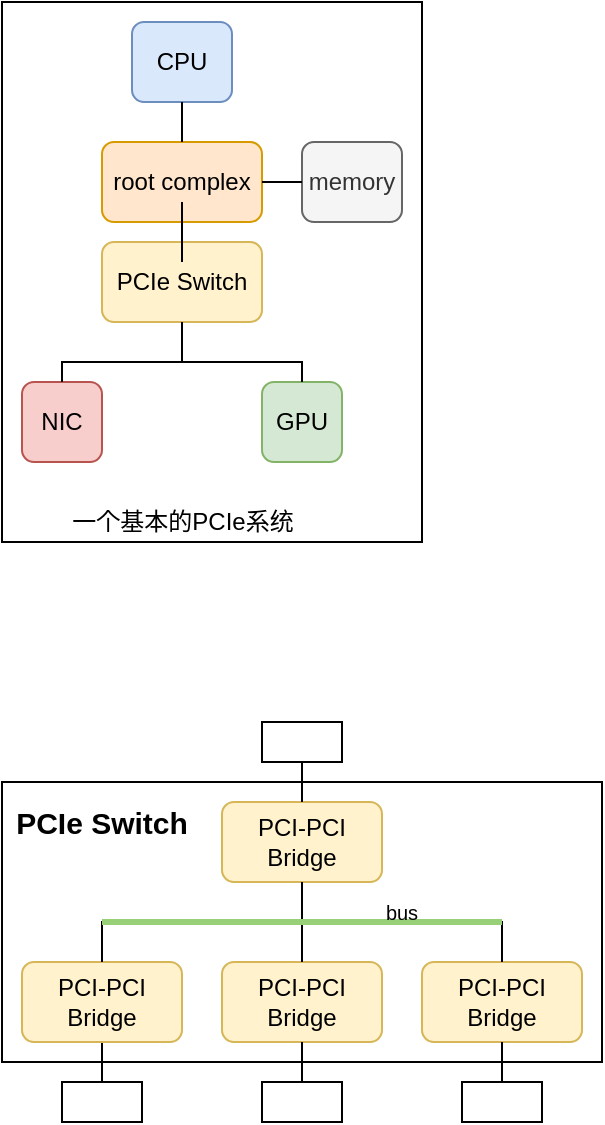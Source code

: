 <mxfile version="14.5.1" type="device" pages="2"><diagram id="oH4Rfnx1sJ8p4FqpzYej" name="CPU"><mxGraphModel dx="1074" dy="867" grid="1" gridSize="10" guides="1" tooltips="1" connect="1" arrows="1" fold="1" page="1" pageScale="1" pageWidth="827" pageHeight="1169" math="0" shadow="0"><root><mxCell id="0"/><mxCell id="1" parent="0"/><mxCell id="hS6G_CfjBVah5o98hhYs-15" value="" style="group" parent="1" vertex="1" connectable="0"><mxGeometry x="40" y="70" width="210" height="270" as="geometry"/></mxCell><mxCell id="hS6G_CfjBVah5o98hhYs-14" value="" style="rounded=0;whiteSpace=wrap;html=1;fontSize=10;align=left;" parent="hS6G_CfjBVah5o98hhYs-15" vertex="1"><mxGeometry width="210" height="270" as="geometry"/></mxCell><mxCell id="hS6G_CfjBVah5o98hhYs-1" value="CPU" style="rounded=1;whiteSpace=wrap;html=1;fillColor=#dae8fc;strokeColor=#6c8ebf;" parent="hS6G_CfjBVah5o98hhYs-15" vertex="1"><mxGeometry x="65" y="10" width="50" height="40" as="geometry"/></mxCell><mxCell id="hS6G_CfjBVah5o98hhYs-2" value="root complex" style="rounded=1;whiteSpace=wrap;html=1;fillColor=#ffe6cc;strokeColor=#d79b00;" parent="hS6G_CfjBVah5o98hhYs-15" vertex="1"><mxGeometry x="50" y="70" width="80" height="40" as="geometry"/></mxCell><mxCell id="hS6G_CfjBVah5o98hhYs-7" style="edgeStyle=orthogonalEdgeStyle;rounded=0;orthogonalLoop=1;jettySize=auto;html=1;entryX=0.5;entryY=0;entryDx=0;entryDy=0;endArrow=none;endFill=0;exitX=0.5;exitY=1;exitDx=0;exitDy=0;" parent="hS6G_CfjBVah5o98hhYs-15" source="hS6G_CfjBVah5o98hhYs-1" target="hS6G_CfjBVah5o98hhYs-2" edge="1"><mxGeometry relative="1" as="geometry"><mxPoint x="90" y="60" as="sourcePoint"/></mxGeometry></mxCell><mxCell id="hS6G_CfjBVah5o98hhYs-3" value="memory" style="rounded=1;whiteSpace=wrap;html=1;fillColor=#f5f5f5;strokeColor=#666666;fontColor=#333333;" parent="hS6G_CfjBVah5o98hhYs-15" vertex="1"><mxGeometry x="150" y="70" width="50" height="40" as="geometry"/></mxCell><mxCell id="hS6G_CfjBVah5o98hhYs-8" style="edgeStyle=orthogonalEdgeStyle;rounded=0;orthogonalLoop=1;jettySize=auto;html=1;entryX=0;entryY=0.5;entryDx=0;entryDy=0;endArrow=none;endFill=0;" parent="hS6G_CfjBVah5o98hhYs-15" source="hS6G_CfjBVah5o98hhYs-2" target="hS6G_CfjBVah5o98hhYs-3" edge="1"><mxGeometry relative="1" as="geometry"/></mxCell><mxCell id="hS6G_CfjBVah5o98hhYs-4" value="PCIe Switch" style="rounded=1;whiteSpace=wrap;html=1;fillColor=#fff2cc;strokeColor=#d6b656;" parent="hS6G_CfjBVah5o98hhYs-15" vertex="1"><mxGeometry x="50" y="120" width="80" height="40" as="geometry"/></mxCell><mxCell id="hS6G_CfjBVah5o98hhYs-9" style="edgeStyle=orthogonalEdgeStyle;rounded=0;orthogonalLoop=1;jettySize=auto;html=1;entryX=0.5;entryY=0;entryDx=0;entryDy=0;endArrow=none;endFill=0;" parent="hS6G_CfjBVah5o98hhYs-15" source="hS6G_CfjBVah5o98hhYs-2" target="hS6G_CfjBVah5o98hhYs-4" edge="1"><mxGeometry relative="1" as="geometry"/></mxCell><mxCell id="hS6G_CfjBVah5o98hhYs-5" value="NIC" style="rounded=1;whiteSpace=wrap;html=1;fillColor=#f8cecc;strokeColor=#b85450;" parent="hS6G_CfjBVah5o98hhYs-15" vertex="1"><mxGeometry x="10" y="190" width="40" height="40" as="geometry"/></mxCell><mxCell id="hS6G_CfjBVah5o98hhYs-11" style="edgeStyle=orthogonalEdgeStyle;rounded=0;orthogonalLoop=1;jettySize=auto;html=1;entryX=0.5;entryY=0;entryDx=0;entryDy=0;endArrow=none;endFill=0;" parent="hS6G_CfjBVah5o98hhYs-15" source="hS6G_CfjBVah5o98hhYs-4" target="hS6G_CfjBVah5o98hhYs-5" edge="1"><mxGeometry relative="1" as="geometry"><Array as="points"><mxPoint x="90" y="180"/><mxPoint x="30" y="180"/></Array></mxGeometry></mxCell><mxCell id="hS6G_CfjBVah5o98hhYs-6" value="GPU" style="rounded=1;whiteSpace=wrap;html=1;fillColor=#d5e8d4;strokeColor=#82b366;" parent="hS6G_CfjBVah5o98hhYs-15" vertex="1"><mxGeometry x="130" y="190" width="40" height="40" as="geometry"/></mxCell><mxCell id="hS6G_CfjBVah5o98hhYs-10" style="edgeStyle=orthogonalEdgeStyle;rounded=0;orthogonalLoop=1;jettySize=auto;html=1;endArrow=none;endFill=0;" parent="hS6G_CfjBVah5o98hhYs-15" source="hS6G_CfjBVah5o98hhYs-4" target="hS6G_CfjBVah5o98hhYs-6" edge="1"><mxGeometry relative="1" as="geometry"><Array as="points"><mxPoint x="90" y="180"/><mxPoint x="150" y="180"/></Array></mxGeometry></mxCell><mxCell id="hS6G_CfjBVah5o98hhYs-12" value="一个基本的PCIe系统" style="text;html=1;strokeColor=none;fillColor=none;align=center;verticalAlign=middle;whiteSpace=wrap;rounded=0;" parent="hS6G_CfjBVah5o98hhYs-15" vertex="1"><mxGeometry x="27.5" y="250" width="125" height="20" as="geometry"/></mxCell><mxCell id="hS6G_CfjBVah5o98hhYs-39" value="" style="group" parent="1" vertex="1" connectable="0"><mxGeometry x="40" y="430" width="300" height="200" as="geometry"/></mxCell><mxCell id="hS6G_CfjBVah5o98hhYs-37" value="" style="rounded=0;whiteSpace=wrap;html=1;fontSize=10;align=left;" parent="hS6G_CfjBVah5o98hhYs-39" vertex="1"><mxGeometry y="30" width="300" height="140" as="geometry"/></mxCell><mxCell id="hS6G_CfjBVah5o98hhYs-33" style="edgeStyle=orthogonalEdgeStyle;rounded=0;orthogonalLoop=1;jettySize=auto;html=1;endArrow=none;endFill=0;strokeWidth=1;fontSize=10;" parent="hS6G_CfjBVah5o98hhYs-39" source="hS6G_CfjBVah5o98hhYs-17" edge="1"><mxGeometry relative="1" as="geometry"><mxPoint x="50" y="170" as="targetPoint"/></mxGeometry></mxCell><mxCell id="hS6G_CfjBVah5o98hhYs-17" value="PCI-PCI&lt;br&gt;Bridge" style="rounded=1;whiteSpace=wrap;html=1;fillColor=#fff2cc;strokeColor=#d6b656;" parent="hS6G_CfjBVah5o98hhYs-39" vertex="1"><mxGeometry x="10" y="120" width="80" height="40" as="geometry"/></mxCell><mxCell id="hS6G_CfjBVah5o98hhYs-28" style="edgeStyle=orthogonalEdgeStyle;rounded=0;orthogonalLoop=1;jettySize=auto;html=1;entryX=0.5;entryY=0;entryDx=0;entryDy=0;endArrow=none;endFill=0;fontSize=10;" parent="hS6G_CfjBVah5o98hhYs-39" source="hS6G_CfjBVah5o98hhYs-20" target="hS6G_CfjBVah5o98hhYs-17" edge="1"><mxGeometry relative="1" as="geometry"><Array as="points"><mxPoint x="150" y="100"/><mxPoint x="50" y="100"/></Array></mxGeometry></mxCell><mxCell id="hS6G_CfjBVah5o98hhYs-20" value="PCI-PCI&lt;br&gt;Bridge" style="rounded=1;whiteSpace=wrap;html=1;fillColor=#fff2cc;strokeColor=#d6b656;" parent="hS6G_CfjBVah5o98hhYs-39" vertex="1"><mxGeometry x="110" y="40" width="80" height="40" as="geometry"/></mxCell><mxCell id="hS6G_CfjBVah5o98hhYs-21" value="PCI-PCI&lt;br&gt;Bridge" style="rounded=1;whiteSpace=wrap;html=1;fillColor=#fff2cc;strokeColor=#d6b656;" parent="hS6G_CfjBVah5o98hhYs-39" vertex="1"><mxGeometry x="110" y="120" width="80" height="40" as="geometry"/></mxCell><mxCell id="hS6G_CfjBVah5o98hhYs-29" style="edgeStyle=orthogonalEdgeStyle;rounded=0;orthogonalLoop=1;jettySize=auto;html=1;entryX=0.5;entryY=0;entryDx=0;entryDy=0;endArrow=none;endFill=0;fontSize=10;" parent="hS6G_CfjBVah5o98hhYs-39" source="hS6G_CfjBVah5o98hhYs-20" target="hS6G_CfjBVah5o98hhYs-21" edge="1"><mxGeometry relative="1" as="geometry"/></mxCell><mxCell id="hS6G_CfjBVah5o98hhYs-22" value="PCI-PCI&lt;br&gt;Bridge" style="rounded=1;whiteSpace=wrap;html=1;fillColor=#fff2cc;strokeColor=#d6b656;" parent="hS6G_CfjBVah5o98hhYs-39" vertex="1"><mxGeometry x="210" y="120" width="80" height="40" as="geometry"/></mxCell><mxCell id="hS6G_CfjBVah5o98hhYs-30" style="edgeStyle=orthogonalEdgeStyle;rounded=0;orthogonalLoop=1;jettySize=auto;html=1;entryX=0.5;entryY=0;entryDx=0;entryDy=0;endArrow=none;endFill=0;fontSize=10;" parent="hS6G_CfjBVah5o98hhYs-39" source="hS6G_CfjBVah5o98hhYs-20" target="hS6G_CfjBVah5o98hhYs-22" edge="1"><mxGeometry relative="1" as="geometry"><Array as="points"><mxPoint x="150" y="100"/><mxPoint x="250" y="100"/></Array></mxGeometry></mxCell><mxCell id="hS6G_CfjBVah5o98hhYs-24" value="" style="rounded=0;whiteSpace=wrap;html=1;fontSize=10;align=left;" parent="hS6G_CfjBVah5o98hhYs-39" vertex="1"><mxGeometry x="30" y="180" width="40" height="20" as="geometry"/></mxCell><mxCell id="hS6G_CfjBVah5o98hhYs-25" value="" style="rounded=0;whiteSpace=wrap;html=1;fontSize=10;align=left;" parent="hS6G_CfjBVah5o98hhYs-39" vertex="1"><mxGeometry x="130" y="180" width="40" height="20" as="geometry"/></mxCell><mxCell id="hS6G_CfjBVah5o98hhYs-34" style="edgeStyle=orthogonalEdgeStyle;rounded=0;orthogonalLoop=1;jettySize=auto;html=1;entryX=0.5;entryY=0;entryDx=0;entryDy=0;endArrow=none;endFill=0;strokeColor=#000000;strokeWidth=1;fontSize=10;" parent="hS6G_CfjBVah5o98hhYs-39" source="hS6G_CfjBVah5o98hhYs-21" target="hS6G_CfjBVah5o98hhYs-25" edge="1"><mxGeometry relative="1" as="geometry"/></mxCell><mxCell id="hS6G_CfjBVah5o98hhYs-26" value="" style="rounded=0;whiteSpace=wrap;html=1;fontSize=10;align=left;" parent="hS6G_CfjBVah5o98hhYs-39" vertex="1"><mxGeometry x="230" y="180" width="40" height="20" as="geometry"/></mxCell><mxCell id="hS6G_CfjBVah5o98hhYs-35" style="edgeStyle=orthogonalEdgeStyle;rounded=0;orthogonalLoop=1;jettySize=auto;html=1;entryX=0.5;entryY=0;entryDx=0;entryDy=0;endArrow=none;endFill=0;strokeColor=#000000;strokeWidth=1;fontSize=10;" parent="hS6G_CfjBVah5o98hhYs-39" source="hS6G_CfjBVah5o98hhYs-22" target="hS6G_CfjBVah5o98hhYs-26" edge="1"><mxGeometry relative="1" as="geometry"/></mxCell><mxCell id="hS6G_CfjBVah5o98hhYs-27" value="" style="rounded=0;whiteSpace=wrap;html=1;fontSize=10;align=left;" parent="hS6G_CfjBVah5o98hhYs-39" vertex="1"><mxGeometry x="130" width="40" height="20" as="geometry"/></mxCell><mxCell id="hS6G_CfjBVah5o98hhYs-36" style="edgeStyle=orthogonalEdgeStyle;rounded=0;orthogonalLoop=1;jettySize=auto;html=1;entryX=0.5;entryY=1;entryDx=0;entryDy=0;endArrow=none;endFill=0;strokeColor=#000000;strokeWidth=1;fontSize=10;" parent="hS6G_CfjBVah5o98hhYs-39" source="hS6G_CfjBVah5o98hhYs-20" target="hS6G_CfjBVah5o98hhYs-27" edge="1"><mxGeometry relative="1" as="geometry"/></mxCell><mxCell id="hS6G_CfjBVah5o98hhYs-31" value="" style="endArrow=none;html=1;fontSize=10;strokeWidth=3;strokeColor=#97D077;" parent="hS6G_CfjBVah5o98hhYs-39" edge="1"><mxGeometry width="50" height="50" relative="1" as="geometry"><mxPoint x="50" y="100" as="sourcePoint"/><mxPoint x="250" y="100" as="targetPoint"/></mxGeometry></mxCell><mxCell id="hS6G_CfjBVah5o98hhYs-32" value="bus" style="text;html=1;strokeColor=none;fillColor=none;align=center;verticalAlign=middle;whiteSpace=wrap;rounded=0;fontSize=10;" parent="hS6G_CfjBVah5o98hhYs-39" vertex="1"><mxGeometry x="180" y="87.5" width="40" height="15" as="geometry"/></mxCell><mxCell id="hS6G_CfjBVah5o98hhYs-38" value="PCIe Switch" style="text;html=1;strokeColor=none;fillColor=none;align=center;verticalAlign=middle;whiteSpace=wrap;rounded=0;fontSize=15;fontStyle=1" parent="hS6G_CfjBVah5o98hhYs-39" vertex="1"><mxGeometry y="40" width="100" height="20" as="geometry"/></mxCell></root></mxGraphModel></diagram><diagram id="nHwmBFYsGjJE2JOM13h0" name="第 2 页"><mxGraphModel dx="1074" dy="867" grid="1" gridSize="10" guides="1" tooltips="1" connect="1" arrows="1" fold="1" page="1" pageScale="1" pageWidth="827" pageHeight="1169" math="0" shadow="0"><root><mxCell id="G4QSDKOdEA2nNOhDAmbd-0"/><mxCell id="G4QSDKOdEA2nNOhDAmbd-1" parent="G4QSDKOdEA2nNOhDAmbd-0"/></root></mxGraphModel></diagram></mxfile>